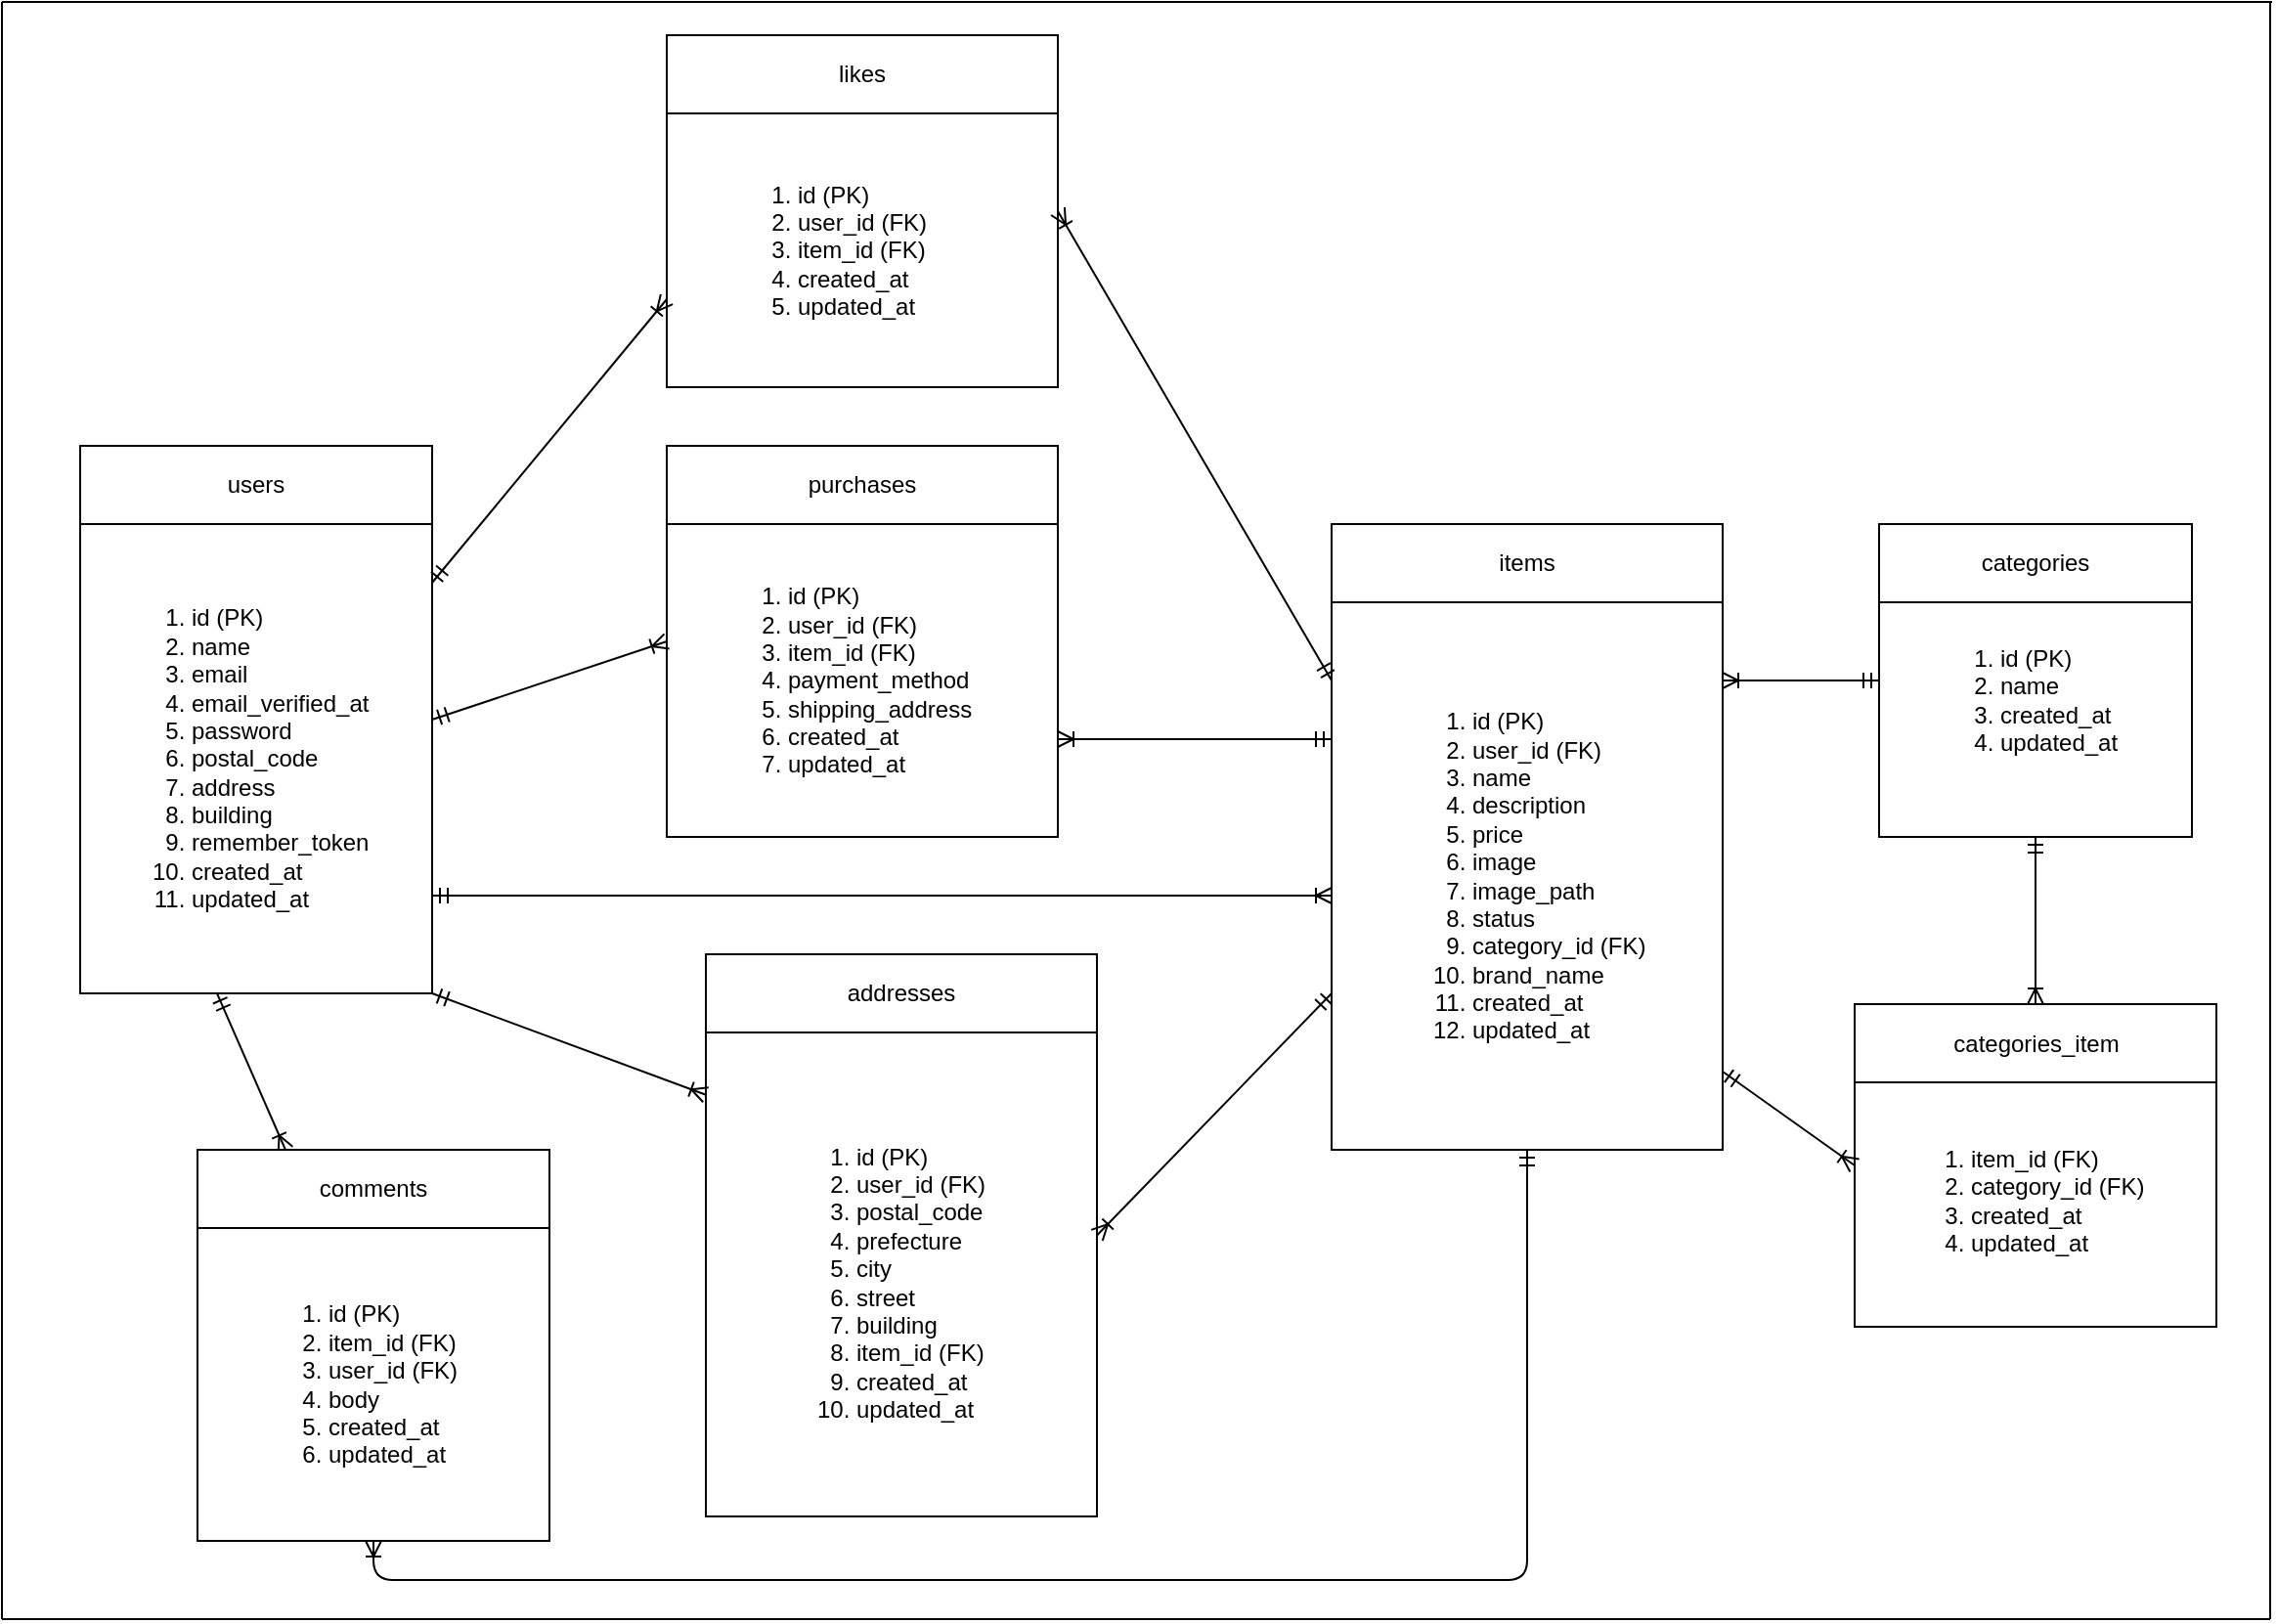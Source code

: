 <mxfile>
    <diagram name="ER Diagram" id="1">
        <mxGraphModel dx="1145" dy="1769" grid="1" gridSize="10" guides="1" tooltips="1" connect="1" arrows="1" fold="1" page="1" pageScale="1" pageWidth="1169" pageHeight="827" background="#ffffff" math="0" shadow="0">
            <root>
                <mxCell id="0"/>
                <mxCell id="1" parent="0"/>
                <mxCell id="users" value="users" style="shape=swimlane;whiteSpace=wrap;html=1;" parent="1" vertex="1">
                    <mxGeometry x="40" y="-600" width="180" height="280" as="geometry"/>
                </mxCell>
                <mxCell id="11" value="&lt;ol&gt;&lt;li&gt;&lt;span style=&quot;color: rgb(0, 0, 0); text-wrap-mode: wrap;&quot;&gt;id (PK)&lt;/span&gt;&lt;/li&gt;&lt;li&gt;&lt;span style=&quot;color: rgb(0, 0, 0); text-wrap-mode: wrap;&quot;&gt;name&lt;/span&gt;&lt;/li&gt;&lt;li&gt;&lt;span style=&quot;color: rgb(0, 0, 0); text-wrap-mode: wrap;&quot;&gt;email&lt;/span&gt;&lt;/li&gt;&lt;li&gt;&lt;span style=&quot;color: rgb(0, 0, 0); text-wrap-mode: wrap;&quot;&gt;email_verified_at&lt;/span&gt;&lt;/li&gt;&lt;li&gt;&lt;span style=&quot;color: rgb(0, 0, 0); text-wrap-mode: wrap;&quot;&gt;password&lt;/span&gt;&lt;/li&gt;&lt;li&gt;&lt;span style=&quot;color: rgb(0, 0, 0); text-wrap-mode: wrap;&quot;&gt;postal_code&lt;/span&gt;&lt;/li&gt;&lt;li&gt;&lt;span style=&quot;color: rgb(0, 0, 0); text-wrap-mode: wrap;&quot;&gt;address&lt;/span&gt;&lt;/li&gt;&lt;li&gt;&lt;span style=&quot;color: rgb(0, 0, 0); text-wrap-mode: wrap;&quot;&gt;building&lt;/span&gt;&lt;/li&gt;&lt;li&gt;&lt;span style=&quot;color: rgb(0, 0, 0); text-wrap-mode: wrap;&quot;&gt;remember_token&lt;/span&gt;&lt;/li&gt;&lt;li&gt;&lt;span style=&quot;color: rgb(0, 0, 0); text-wrap-mode: wrap;&quot;&gt;created_at&lt;/span&gt;&lt;/li&gt;&lt;li&gt;&lt;span style=&quot;color: rgb(0, 0, 0); text-wrap-mode: wrap;&quot;&gt;updated_at&lt;/span&gt;&lt;/li&gt;&lt;/ol&gt;" style="text;html=1;align=left;verticalAlign=middle;resizable=0;points=[];autosize=1;strokeColor=none;fillColor=none;" parent="users" vertex="1">
                    <mxGeometry x="15" y="30" width="150" height="260" as="geometry"/>
                </mxCell>
                <mxCell id="20" value="" style="fontSize=12;html=1;endArrow=ERoneToMany;startArrow=ERmandOne;entryX=0.25;entryY=0;entryDx=0;entryDy=0;" edge="1" parent="users" target="comments">
                    <mxGeometry width="100" height="100" relative="1" as="geometry">
                        <mxPoint x="70" y="280" as="sourcePoint"/>
                        <mxPoint x="170" y="180" as="targetPoint"/>
                    </mxGeometry>
                </mxCell>
                <mxCell id="items" value="items" style="shape=swimlane;whiteSpace=wrap;html=1;" parent="1" vertex="1">
                    <mxGeometry x="680" y="-560" width="200" height="320" as="geometry">
                        <mxRectangle x="300" y="40" width="130" height="210" as="alternateBounds"/>
                    </mxGeometry>
                </mxCell>
                <mxCell id="8" value="&lt;div style=&quot;&quot;&gt;&lt;ol&gt;&lt;li&gt;&lt;span style=&quot;background-color: transparent; text-wrap-mode: wrap;&quot;&gt;id (PK)&lt;/span&gt;&lt;/li&gt;&lt;li&gt;&lt;span style=&quot;text-wrap-mode: wrap; background-color: transparent;&quot;&gt;user_id (FK)&lt;/span&gt;&lt;/li&gt;&lt;li&gt;&lt;span style=&quot;text-wrap-mode: wrap; background-color: transparent;&quot;&gt;name&lt;/span&gt;&lt;/li&gt;&lt;li&gt;&lt;span style=&quot;text-wrap-mode: wrap; background-color: transparent;&quot;&gt;description&lt;/span&gt;&lt;/li&gt;&lt;li&gt;&lt;span style=&quot;text-wrap-mode: wrap; background-color: transparent;&quot;&gt;price&lt;/span&gt;&lt;/li&gt;&lt;li&gt;&lt;span style=&quot;text-wrap-mode: wrap; background-color: transparent;&quot;&gt;image&lt;/span&gt;&lt;/li&gt;&lt;li&gt;&lt;span style=&quot;text-wrap-mode: wrap; background-color: transparent;&quot;&gt;image_path&lt;/span&gt;&lt;/li&gt;&lt;li&gt;&lt;span style=&quot;text-wrap-mode: wrap; background-color: transparent;&quot;&gt;status&lt;/span&gt;&lt;/li&gt;&lt;li&gt;&lt;span style=&quot;text-wrap-mode: wrap; background-color: transparent;&quot;&gt;category_id (FK)&lt;/span&gt;&lt;/li&gt;&lt;li&gt;&lt;span style=&quot;text-wrap-mode: wrap; background-color: transparent;&quot;&gt;brand_name&lt;/span&gt;&lt;/li&gt;&lt;li&gt;&lt;span style=&quot;background-color: transparent; text-wrap-mode: wrap;&quot;&gt;created_at&lt;/span&gt;&lt;/li&gt;&lt;li&gt;&lt;span style=&quot;text-wrap-mode: wrap; background-color: transparent;&quot;&gt;updated_at&lt;/span&gt;&lt;/li&gt;&lt;/ol&gt;&lt;/div&gt;" style="text;html=1;align=left;verticalAlign=middle;resizable=0;points=[];autosize=1;strokeColor=none;fillColor=none;rotation=0;" parent="items" vertex="1">
                    <mxGeometry x="30" y="40" width="150" height="280" as="geometry"/>
                </mxCell>
                <mxCell id="21" value="" style="fontSize=12;html=1;endArrow=ERoneToMany;startArrow=ERmandOne;entryX=1;entryY=0.75;entryDx=0;entryDy=0;" edge="1" parent="items" target="purchases">
                    <mxGeometry width="100" height="100" relative="1" as="geometry">
                        <mxPoint y="110" as="sourcePoint"/>
                        <mxPoint x="100" y="20" as="targetPoint"/>
                    </mxGeometry>
                </mxCell>
                <mxCell id="categories" value="categories" style="shape=swimlane;whiteSpace=wrap;html=1;" parent="1" vertex="1">
                    <mxGeometry x="960" y="-560" width="160" height="160" as="geometry"/>
                </mxCell>
                <mxCell id="7" value="&lt;ol&gt;&lt;li&gt;&lt;span style=&quot;background-color: transparent; text-wrap-mode: wrap;&quot;&gt;id (PK)&lt;/span&gt;&lt;/li&gt;&lt;li style=&quot;&quot;&gt;&lt;span style=&quot;color: rgb(0, 0, 0); text-wrap-mode: wrap;&quot;&gt;name&lt;/span&gt;&lt;/li&gt;&lt;li&gt;&lt;span style=&quot;color: rgb(0, 0, 0); text-wrap-mode: wrap;&quot;&gt;created_at&lt;/span&gt;&lt;/li&gt;&lt;li style=&quot;&quot;&gt;&lt;span style=&quot;color: rgb(0, 0, 0); text-wrap-mode: wrap;&quot;&gt;updated_at&lt;/span&gt;&lt;/li&gt;&lt;/ol&gt;" style="text;html=1;align=left;verticalAlign=middle;resizable=0;points=[];autosize=1;strokeColor=none;fillColor=none;" parent="categories" vertex="1">
                    <mxGeometry x="20" y="30" width="120" height="120" as="geometry"/>
                </mxCell>
                <mxCell id="23" value="" style="fontSize=12;html=1;endArrow=ERoneToMany;startArrow=ERmandOne;entryX=0.5;entryY=0;entryDx=0;entryDy=0;" edge="1" parent="categories" target="categories_item">
                    <mxGeometry width="100" height="100" relative="1" as="geometry">
                        <mxPoint x="80" y="160" as="sourcePoint"/>
                        <mxPoint x="172.5" y="60" as="targetPoint"/>
                    </mxGeometry>
                </mxCell>
                <mxCell id="categories_item" value="&lt;span style=&quot;color: rgb(0, 0, 0);&quot;&gt;categories_item&lt;/span&gt;" style="shape=swimlane;whiteSpace=wrap;html=1;" parent="1" vertex="1">
                    <mxGeometry x="947.5" y="-314.5" width="185" height="165" as="geometry"/>
                </mxCell>
                <mxCell id="5" value="&lt;ol&gt;&lt;li&gt;&lt;span style=&quot;color: rgb(0, 0, 0); text-wrap-mode: wrap;&quot;&gt;item_id (FK)&lt;/span&gt;&lt;/li&gt;&lt;li&gt;&lt;span style=&quot;color: rgb(0, 0, 0); text-wrap-mode: wrap;&quot;&gt;category_id (FK)&lt;/span&gt;&lt;/li&gt;&lt;li&gt;&lt;span style=&quot;color: rgb(0, 0, 0); text-wrap-mode: wrap;&quot;&gt;created_at&lt;/span&gt;&lt;/li&gt;&lt;li&gt;&lt;span style=&quot;color: rgb(0, 0, 0); text-wrap-mode: wrap;&quot;&gt;updated_at&lt;/span&gt;&lt;/li&gt;&lt;/ol&gt;" style="text;html=1;align=left;verticalAlign=middle;resizable=0;points=[];autosize=1;strokeColor=none;fillColor=none;" parent="categories_item" vertex="1">
                    <mxGeometry x="17.5" y="40" width="150" height="120" as="geometry"/>
                </mxCell>
                <mxCell id="purchases" value="purchases" style="shape=swimlane;whiteSpace=wrap;html=1;" parent="1" vertex="1">
                    <mxGeometry x="340" y="-600" width="200" height="200" as="geometry"/>
                </mxCell>
                <mxCell id="10" value="&lt;ol&gt;&lt;li&gt;&lt;span style=&quot;color: rgb(0, 0, 0); text-wrap-mode: wrap;&quot;&gt;id (PK)&lt;/span&gt;&lt;/li&gt;&lt;li&gt;&lt;span style=&quot;color: rgb(0, 0, 0); text-wrap-mode: wrap;&quot;&gt;user_id (FK)&lt;/span&gt;&lt;/li&gt;&lt;li&gt;&lt;span style=&quot;color: rgb(0, 0, 0); text-wrap-mode: wrap;&quot;&gt;item_id (FK)&lt;/span&gt;&lt;/li&gt;&lt;li&gt;&lt;span style=&quot;color: rgb(0, 0, 0); text-wrap-mode: wrap;&quot;&gt;payment_method&lt;/span&gt;&lt;/li&gt;&lt;li&gt;&lt;span style=&quot;color: rgb(0, 0, 0); text-wrap-mode: wrap;&quot;&gt;shipping_address&lt;/span&gt;&lt;/li&gt;&lt;li&gt;&lt;span style=&quot;color: rgb(0, 0, 0); text-wrap-mode: wrap;&quot;&gt;created_at&lt;/span&gt;&lt;/li&gt;&lt;li&gt;&lt;span style=&quot;color: rgb(0, 0, 0); text-wrap-mode: wrap;&quot;&gt;updated_at&lt;/span&gt;&lt;/li&gt;&lt;/ol&gt;" style="text;html=1;align=left;verticalAlign=middle;resizable=0;points=[];autosize=1;strokeColor=none;fillColor=none;" parent="purchases" vertex="1">
                    <mxGeometry x="20" y="30" width="160" height="180" as="geometry"/>
                </mxCell>
                <mxCell id="likes" value="likes" style="shape=swimlane;whiteSpace=wrap;html=1;" parent="1" vertex="1">
                    <mxGeometry x="340" y="-810" width="200" height="180" as="geometry"/>
                </mxCell>
                <mxCell id="9" value="&lt;ol&gt;&lt;li&gt;&lt;span style=&quot;color: rgb(0, 0, 0); text-wrap-mode: wrap;&quot;&gt;id (PK)&lt;/span&gt;&lt;/li&gt;&lt;li&gt;&lt;span style=&quot;color: rgb(0, 0, 0); text-wrap-mode: wrap;&quot;&gt;user_id (FK)&lt;/span&gt;&lt;/li&gt;&lt;li&gt;&lt;span style=&quot;color: rgb(0, 0, 0); text-wrap-mode: wrap;&quot;&gt;item_id (FK)&lt;/span&gt;&lt;/li&gt;&lt;li&gt;&lt;span style=&quot;color: rgb(0, 0, 0); text-wrap-mode: wrap;&quot;&gt;created_at&lt;/span&gt;&lt;/li&gt;&lt;li&gt;&lt;span style=&quot;color: rgb(0, 0, 0); text-wrap-mode: wrap;&quot;&gt;updated_at&lt;/span&gt;&lt;/li&gt;&lt;/ol&gt;" style="text;html=1;align=left;verticalAlign=middle;resizable=0;points=[];autosize=1;strokeColor=none;fillColor=none;" parent="likes" vertex="1">
                    <mxGeometry x="25" y="40" width="130" height="140" as="geometry"/>
                </mxCell>
                <mxCell id="addresses" value="addresses" style="shape=swimlane;whiteSpace=wrap;html=1;" parent="1" vertex="1">
                    <mxGeometry x="360" y="-340" width="200" height="287.5" as="geometry"/>
                </mxCell>
                <mxCell id="13" value="&lt;ol&gt;&lt;li&gt;&lt;span style=&quot;color: rgb(0, 0, 0); text-wrap-mode: wrap;&quot;&gt;id (PK)&lt;/span&gt;&lt;/li&gt;&lt;li&gt;&lt;span style=&quot;color: rgb(0, 0, 0); text-wrap-mode: wrap;&quot;&gt;user_id (FK)&lt;/span&gt;&lt;/li&gt;&lt;li&gt;&lt;span style=&quot;color: rgb(0, 0, 0); text-wrap-mode: wrap;&quot;&gt;postal_code&lt;/span&gt;&lt;/li&gt;&lt;li&gt;&lt;span style=&quot;color: rgb(0, 0, 0); text-wrap-mode: wrap;&quot;&gt;prefecture&lt;/span&gt;&lt;/li&gt;&lt;li&gt;&lt;span style=&quot;color: rgb(0, 0, 0); text-wrap-mode: wrap;&quot;&gt;city&lt;/span&gt;&lt;/li&gt;&lt;li&gt;&lt;span style=&quot;color: rgb(0, 0, 0); text-wrap-mode: wrap;&quot;&gt;street&lt;/span&gt;&lt;/li&gt;&lt;li&gt;&lt;span style=&quot;color: rgb(0, 0, 0); text-wrap-mode: wrap;&quot;&gt;building&lt;/span&gt;&lt;/li&gt;&lt;li&gt;&lt;span style=&quot;color: rgb(0, 0, 0); text-wrap-mode: wrap;&quot;&gt;item_id (FK)&lt;/span&gt;&lt;/li&gt;&lt;li&gt;&lt;span style=&quot;color: rgb(0, 0, 0); text-wrap-mode: wrap;&quot;&gt;created_at&lt;/span&gt;&lt;/li&gt;&lt;li&gt;&lt;span style=&quot;color: rgb(0, 0, 0); text-wrap-mode: wrap;&quot;&gt;updated_at&lt;/span&gt;&lt;/li&gt;&lt;/ol&gt;" style="text;html=1;align=left;verticalAlign=middle;resizable=0;points=[];autosize=1;strokeColor=none;fillColor=none;" parent="addresses" vertex="1">
                    <mxGeometry x="35" y="47.5" width="130" height="240" as="geometry"/>
                </mxCell>
                <mxCell id="comments" value="comments" style="shape=swimlane;whiteSpace=wrap;html=1;" parent="1" vertex="1">
                    <mxGeometry x="100" y="-240" width="180" height="200" as="geometry"/>
                </mxCell>
                <mxCell id="12" value="&lt;ol&gt;&lt;li&gt;&lt;span style=&quot;color: rgb(0, 0, 0); text-wrap-mode: wrap;&quot;&gt;id (PK)&lt;/span&gt;&lt;/li&gt;&lt;li&gt;&lt;span style=&quot;color: rgb(0, 0, 0); text-wrap-mode: wrap;&quot;&gt;item_id (FK)&lt;/span&gt;&lt;/li&gt;&lt;li&gt;&lt;span style=&quot;color: rgb(0, 0, 0); text-wrap-mode: wrap;&quot;&gt;user_id (FK)&lt;/span&gt;&lt;/li&gt;&lt;li&gt;&lt;span style=&quot;color: rgb(0, 0, 0); text-wrap-mode: wrap;&quot;&gt;body&lt;/span&gt;&lt;/li&gt;&lt;li&gt;&lt;span style=&quot;color: rgb(0, 0, 0); text-wrap-mode: wrap;&quot;&gt;created_at&lt;/span&gt;&lt;/li&gt;&lt;li&gt;&lt;span style=&quot;color: rgb(0, 0, 0); text-wrap-mode: wrap;&quot;&gt;updated_at&lt;/span&gt;&lt;/li&gt;&lt;/ol&gt;" style="text;html=1;align=left;verticalAlign=middle;resizable=0;points=[];autosize=1;strokeColor=none;fillColor=none;" parent="comments" vertex="1">
                    <mxGeometry x="25" y="40" width="130" height="160" as="geometry"/>
                </mxCell>
                <mxCell id="14" value="" style="edgeStyle=entityRelationEdgeStyle;fontSize=12;html=1;endArrow=ERoneToMany;startArrow=ERmandOne;" edge="1" parent="1">
                    <mxGeometry width="100" height="100" relative="1" as="geometry">
                        <mxPoint x="220" y="-370" as="sourcePoint"/>
                        <mxPoint x="680" y="-370" as="targetPoint"/>
                    </mxGeometry>
                </mxCell>
                <mxCell id="15" value="" style="fontSize=12;html=1;endArrow=ERoneToMany;startArrow=ERmandOne;entryX=0;entryY=0.5;entryDx=0;entryDy=0;" edge="1" parent="1" target="purchases">
                    <mxGeometry width="100" height="100" relative="1" as="geometry">
                        <mxPoint x="220" y="-460" as="sourcePoint"/>
                        <mxPoint x="320" y="-540" as="targetPoint"/>
                    </mxGeometry>
                </mxCell>
                <mxCell id="16" value="" style="fontSize=12;html=1;endArrow=ERoneToMany;startArrow=ERmandOne;entryX=0;entryY=0.5;entryDx=0;entryDy=0;" edge="1" parent="1" target="categories_item">
                    <mxGeometry width="100" height="100" relative="1" as="geometry">
                        <mxPoint x="880" y="-280" as="sourcePoint"/>
                        <mxPoint x="980" y="-380" as="targetPoint"/>
                    </mxGeometry>
                </mxCell>
                <mxCell id="17" value="" style="fontSize=12;html=1;endArrow=ERoneToMany;startArrow=ERmandOne;" edge="1" parent="1">
                    <mxGeometry width="100" height="100" relative="1" as="geometry">
                        <mxPoint x="960" y="-480" as="sourcePoint"/>
                        <mxPoint x="880" y="-480" as="targetPoint"/>
                    </mxGeometry>
                </mxCell>
                <mxCell id="18" value="" style="fontSize=12;html=1;endArrow=ERoneToMany;startArrow=ERmandOne;entryX=0;entryY=0.75;entryDx=0;entryDy=0;exitX=1;exitY=0.25;exitDx=0;exitDy=0;" edge="1" parent="1" source="users" target="likes">
                    <mxGeometry width="100" height="100" relative="1" as="geometry">
                        <mxPoint x="220" y="-490" as="sourcePoint"/>
                        <mxPoint x="320" y="-590" as="targetPoint"/>
                    </mxGeometry>
                </mxCell>
                <mxCell id="19" value="" style="fontSize=12;html=1;endArrow=ERoneToMany;startArrow=ERmandOne;entryX=0;entryY=0.25;entryDx=0;entryDy=0;" edge="1" parent="1" target="addresses">
                    <mxGeometry width="100" height="100" relative="1" as="geometry">
                        <mxPoint x="220" y="-320" as="sourcePoint"/>
                        <mxPoint x="320" y="-420" as="targetPoint"/>
                    </mxGeometry>
                </mxCell>
                <mxCell id="24" value="" style="fontSize=12;html=1;endArrow=ERoneToMany;startArrow=ERmandOne;entryX=0.5;entryY=1;entryDx=0;entryDy=0;edgeStyle=elbowEdgeStyle;elbow=vertical;exitX=0.5;exitY=1;exitDx=0;exitDy=0;" edge="1" parent="1" source="items" target="comments">
                    <mxGeometry width="100" height="100" relative="1" as="geometry">
                        <mxPoint x="810" y="-220" as="sourcePoint"/>
                        <mxPoint x="800" y="-190" as="targetPoint"/>
                        <Array as="points">
                            <mxPoint x="570" y="-20"/>
                        </Array>
                    </mxGeometry>
                </mxCell>
                <mxCell id="22" value="" style="fontSize=12;html=1;endArrow=ERoneToMany;startArrow=ERmandOne;entryX=1;entryY=0.5;entryDx=0;entryDy=0;exitX=0;exitY=0.25;exitDx=0;exitDy=0;" edge="1" parent="1" source="items" target="likes">
                    <mxGeometry width="100" height="100" relative="1" as="geometry">
                        <mxPoint x="680" y="-500" as="sourcePoint"/>
                        <mxPoint x="780" y="-600" as="targetPoint"/>
                    </mxGeometry>
                </mxCell>
                <mxCell id="25" value="" style="fontSize=12;html=1;endArrow=ERoneToMany;startArrow=ERmandOne;exitX=0;exitY=0.75;exitDx=0;exitDy=0;entryX=1;entryY=0.5;entryDx=0;entryDy=0;" edge="1" parent="1" source="items" target="addresses">
                    <mxGeometry width="100" height="100" relative="1" as="geometry">
                        <mxPoint x="680" y="-290" as="sourcePoint"/>
                        <mxPoint x="780" y="-390" as="targetPoint"/>
                    </mxGeometry>
                </mxCell>
                <mxCell id="28" value="" style="endArrow=none;html=1;" edge="1" parent="1">
                    <mxGeometry width="50" height="50" relative="1" as="geometry">
                        <mxPoint y="-827" as="sourcePoint"/>
                        <mxPoint x="1161" y="-827" as="targetPoint"/>
                    </mxGeometry>
                </mxCell>
                <mxCell id="29" value="" style="endArrow=none;html=1;" edge="1" parent="1">
                    <mxGeometry width="50" height="50" relative="1" as="geometry">
                        <mxPoint x="1160" as="sourcePoint"/>
                        <mxPoint x="1160" y="-827" as="targetPoint"/>
                    </mxGeometry>
                </mxCell>
                <mxCell id="30" value="" style="endArrow=none;html=1;" edge="1" parent="1">
                    <mxGeometry width="50" height="50" relative="1" as="geometry">
                        <mxPoint as="sourcePoint"/>
                        <mxPoint x="1160" as="targetPoint"/>
                    </mxGeometry>
                </mxCell>
                <mxCell id="31" value="" style="endArrow=none;html=1;" edge="1" parent="1">
                    <mxGeometry width="50" height="50" relative="1" as="geometry">
                        <mxPoint as="sourcePoint"/>
                        <mxPoint y="-827" as="targetPoint"/>
                    </mxGeometry>
                </mxCell>
            </root>
        </mxGraphModel>
    </diagram>
</mxfile>